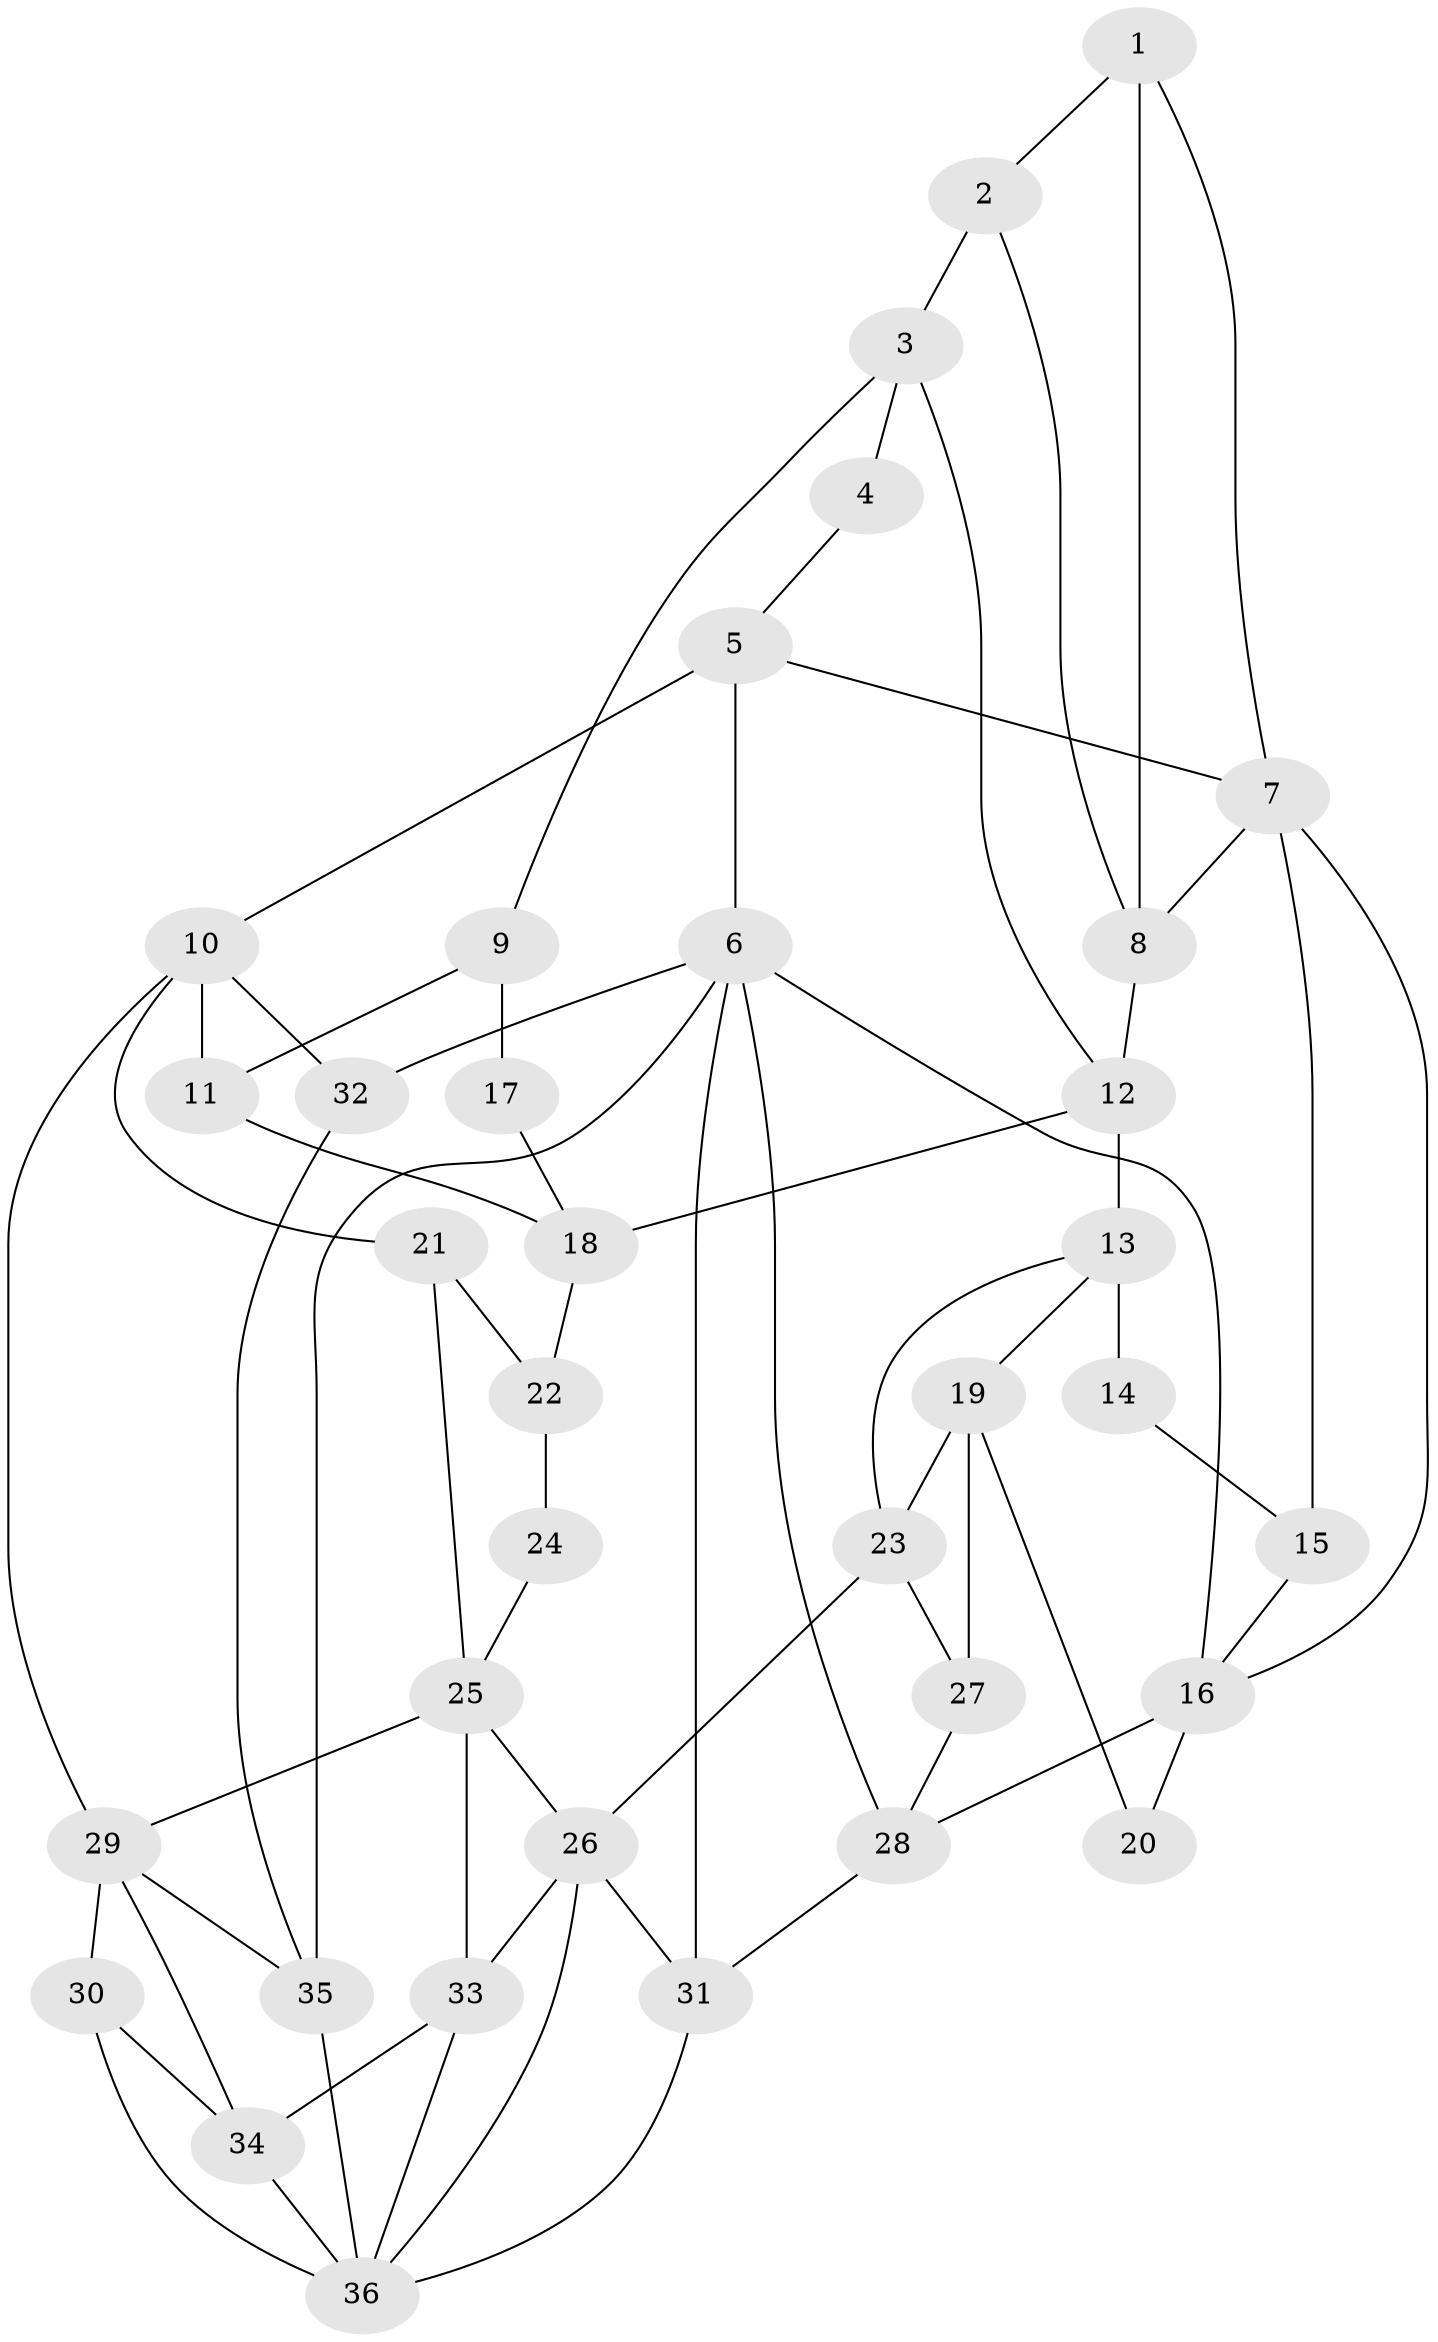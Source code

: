 // original degree distribution, {3: 0.02586206896551724, 5: 0.5603448275862069, 4: 0.20689655172413793, 6: 0.20689655172413793}
// Generated by graph-tools (version 1.1) at 2025/54/03/04/25 22:54:22]
// undirected, 36 vertices, 67 edges
graph export_dot {
  node [color=gray90,style=filled];
  1;
  2;
  3;
  4;
  5;
  6;
  7;
  8;
  9;
  10;
  11;
  12;
  13;
  14;
  15;
  16;
  17;
  18;
  19;
  20;
  21;
  22;
  23;
  24;
  25;
  26;
  27;
  28;
  29;
  30;
  31;
  32;
  33;
  34;
  35;
  36;
  1 -- 2 [weight=1.0];
  1 -- 7 [weight=1.0];
  1 -- 8 [weight=3.0];
  2 -- 3 [weight=2.0];
  2 -- 8 [weight=1.0];
  3 -- 4 [weight=2.0];
  3 -- 9 [weight=1.0];
  3 -- 12 [weight=1.0];
  4 -- 5 [weight=1.0];
  5 -- 6 [weight=3.0];
  5 -- 7 [weight=1.0];
  5 -- 10 [weight=1.0];
  6 -- 16 [weight=1.0];
  6 -- 28 [weight=1.0];
  6 -- 31 [weight=1.0];
  6 -- 32 [weight=1.0];
  6 -- 35 [weight=1.0];
  7 -- 8 [weight=1.0];
  7 -- 15 [weight=2.0];
  7 -- 16 [weight=1.0];
  8 -- 12 [weight=1.0];
  9 -- 11 [weight=1.0];
  9 -- 17 [weight=2.0];
  10 -- 11 [weight=2.0];
  10 -- 21 [weight=2.0];
  10 -- 29 [weight=1.0];
  10 -- 32 [weight=2.0];
  11 -- 18 [weight=1.0];
  12 -- 13 [weight=2.0];
  12 -- 18 [weight=2.0];
  13 -- 14 [weight=2.0];
  13 -- 19 [weight=1.0];
  13 -- 23 [weight=1.0];
  14 -- 15 [weight=1.0];
  15 -- 16 [weight=1.0];
  16 -- 20 [weight=2.0];
  16 -- 28 [weight=1.0];
  17 -- 18 [weight=1.0];
  18 -- 22 [weight=2.0];
  19 -- 20 [weight=2.0];
  19 -- 23 [weight=1.0];
  19 -- 27 [weight=2.0];
  21 -- 22 [weight=2.0];
  21 -- 25 [weight=1.0];
  22 -- 24 [weight=2.0];
  23 -- 26 [weight=1.0];
  23 -- 27 [weight=1.0];
  24 -- 25 [weight=1.0];
  25 -- 26 [weight=1.0];
  25 -- 29 [weight=1.0];
  25 -- 33 [weight=1.0];
  26 -- 31 [weight=1.0];
  26 -- 33 [weight=1.0];
  26 -- 36 [weight=1.0];
  27 -- 28 [weight=1.0];
  28 -- 31 [weight=1.0];
  29 -- 30 [weight=2.0];
  29 -- 34 [weight=1.0];
  29 -- 35 [weight=1.0];
  30 -- 34 [weight=1.0];
  30 -- 36 [weight=1.0];
  31 -- 36 [weight=1.0];
  32 -- 35 [weight=1.0];
  33 -- 34 [weight=2.0];
  33 -- 36 [weight=1.0];
  34 -- 36 [weight=1.0];
  35 -- 36 [weight=2.0];
}
